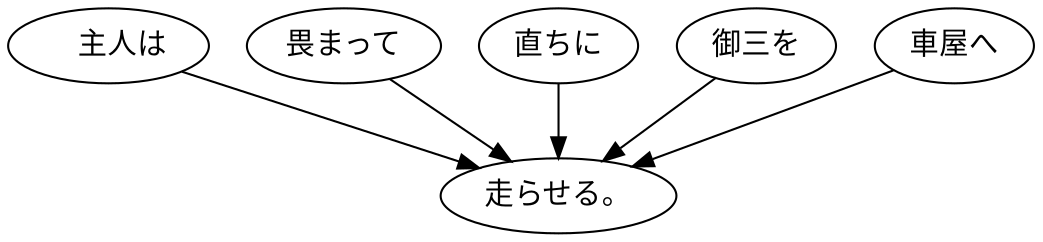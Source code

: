 digraph graph6045 {
	node0 [label="　主人は"];
	node1 [label="畏まって"];
	node2 [label="直ちに"];
	node3 [label="御三を"];
	node4 [label="車屋へ"];
	node5 [label="走らせる。"];
	node0 -> node5;
	node1 -> node5;
	node2 -> node5;
	node3 -> node5;
	node4 -> node5;
}
